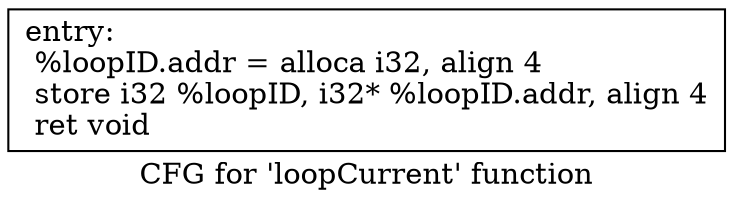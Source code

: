 digraph "CFG for 'loopCurrent' function" {
	label="CFG for 'loopCurrent' function";

	Node0x43e5660 [shape=record,label="{entry:\l  %loopID.addr = alloca i32, align 4\l  store i32 %loopID, i32* %loopID.addr, align 4\l  ret void\l}"];
}
